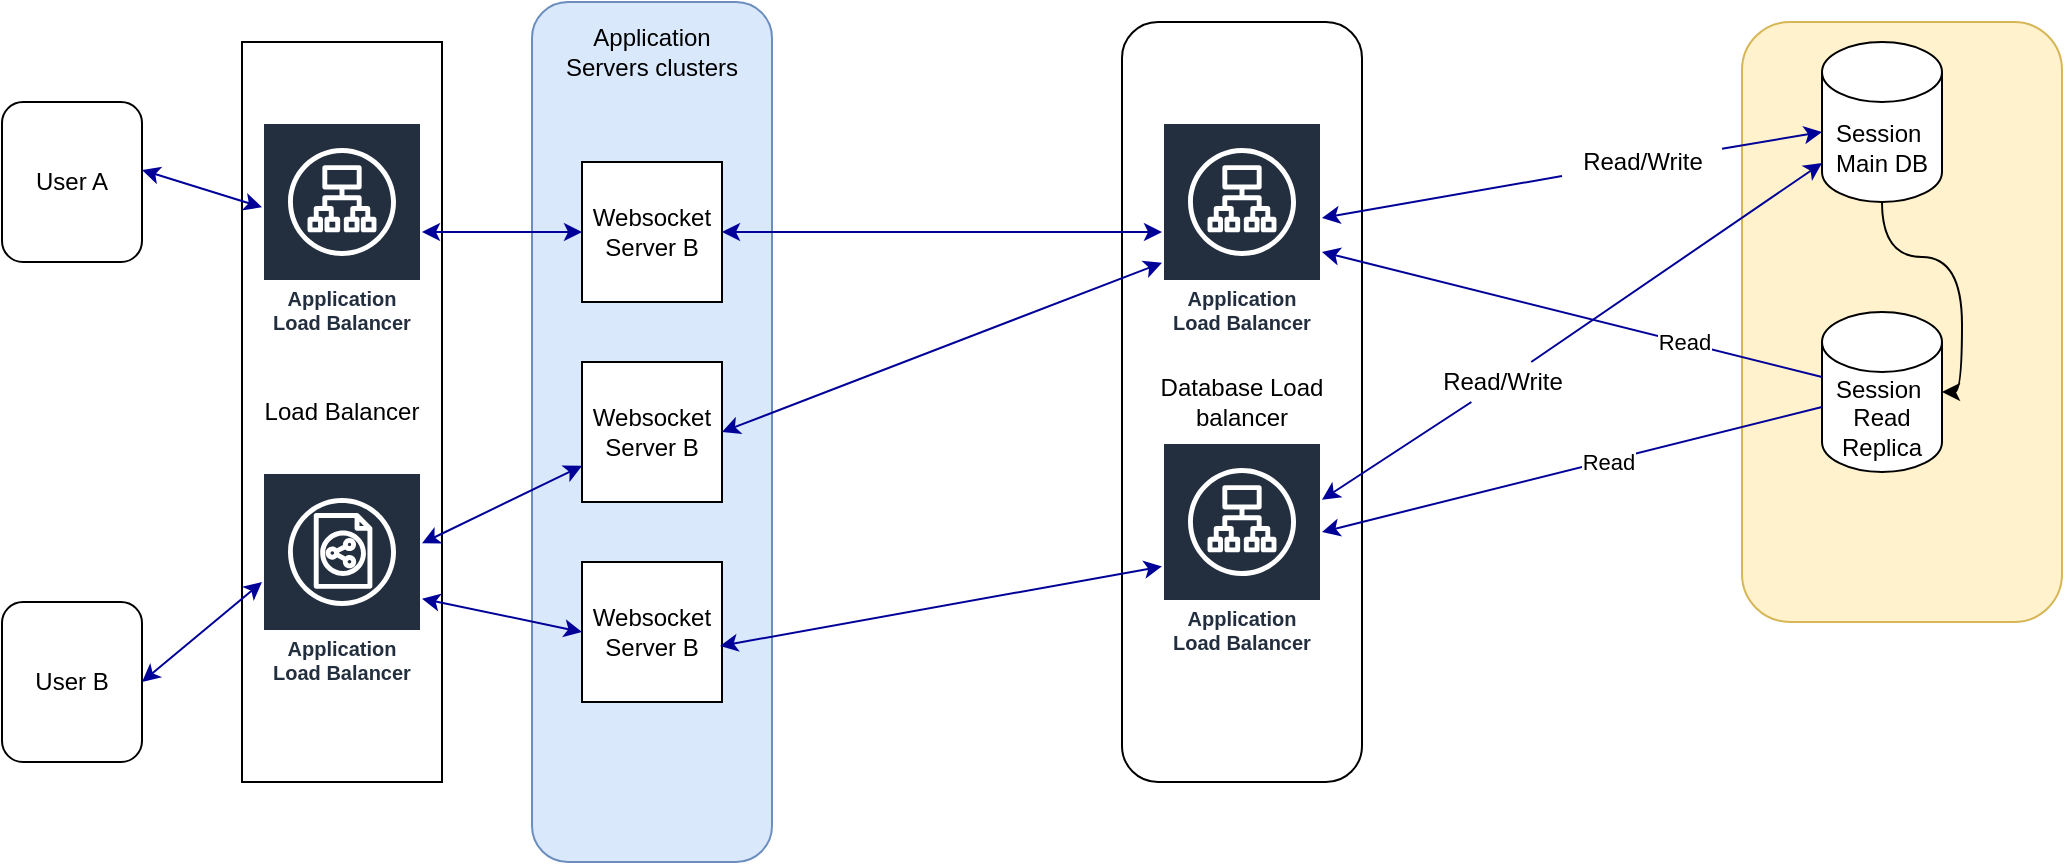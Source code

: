 <mxfile version="16.4.2" type="github">
  <diagram id="itBze-mhIepbw1HWpgS0" name="Page-1">
    <mxGraphModel dx="868" dy="482" grid="1" gridSize="10" guides="1" tooltips="1" connect="1" arrows="1" fold="1" page="1" pageScale="1" pageWidth="1100" pageHeight="850" math="0" shadow="0">
      <root>
        <mxCell id="0" />
        <mxCell id="1" parent="0" />
        <mxCell id="7k4KeU6m7_zBW_G2mmLr-22" value="" style="rounded=1;whiteSpace=wrap;html=1;fillColor=#fff2cc;strokeColor=#d6b656;" vertex="1" parent="1">
          <mxGeometry x="890" y="160" width="160" height="300" as="geometry" />
        </mxCell>
        <mxCell id="7k4KeU6m7_zBW_G2mmLr-18" value="" style="rounded=1;whiteSpace=wrap;html=1;fillColor=#dae8fc;strokeColor=#6c8ebf;" vertex="1" parent="1">
          <mxGeometry x="285" y="150" width="120" height="430" as="geometry" />
        </mxCell>
        <mxCell id="7k4KeU6m7_zBW_G2mmLr-1" value="User A" style="rounded=1;whiteSpace=wrap;html=1;" vertex="1" parent="1">
          <mxGeometry x="20" y="200" width="70" height="80" as="geometry" />
        </mxCell>
        <mxCell id="7k4KeU6m7_zBW_G2mmLr-2" value="User B" style="rounded=1;whiteSpace=wrap;html=1;" vertex="1" parent="1">
          <mxGeometry x="20" y="450" width="70" height="80" as="geometry" />
        </mxCell>
        <mxCell id="7k4KeU6m7_zBW_G2mmLr-4" value="Websocket Server B" style="rounded=0;whiteSpace=wrap;html=1;" vertex="1" parent="1">
          <mxGeometry x="310" y="230" width="70" height="70" as="geometry" />
        </mxCell>
        <mxCell id="7k4KeU6m7_zBW_G2mmLr-5" value="Session&amp;nbsp;&lt;br&gt;Main DB" style="shape=cylinder3;whiteSpace=wrap;html=1;boundedLbl=1;backgroundOutline=1;size=15;" vertex="1" parent="1">
          <mxGeometry x="930" y="170" width="60" height="80" as="geometry" />
        </mxCell>
        <mxCell id="7k4KeU6m7_zBW_G2mmLr-6" value="Websocket Server B" style="rounded=0;whiteSpace=wrap;html=1;" vertex="1" parent="1">
          <mxGeometry x="310" y="330" width="70" height="70" as="geometry" />
        </mxCell>
        <mxCell id="7k4KeU6m7_zBW_G2mmLr-7" value="Websocket Server B" style="rounded=0;whiteSpace=wrap;html=1;" vertex="1" parent="1">
          <mxGeometry x="310" y="430" width="70" height="70" as="geometry" />
        </mxCell>
        <mxCell id="7k4KeU6m7_zBW_G2mmLr-8" value="Load Balancer" style="rounded=0;whiteSpace=wrap;html=1;" vertex="1" parent="1">
          <mxGeometry x="140" y="170" width="100" height="370" as="geometry" />
        </mxCell>
        <mxCell id="7k4KeU6m7_zBW_G2mmLr-17" value="Session&amp;nbsp;&lt;br&gt;Read Replica" style="shape=cylinder3;whiteSpace=wrap;html=1;boundedLbl=1;backgroundOutline=1;size=15;" vertex="1" parent="1">
          <mxGeometry x="930" y="305" width="60" height="80" as="geometry" />
        </mxCell>
        <mxCell id="7k4KeU6m7_zBW_G2mmLr-20" value="Application Servers clusters" style="text;html=1;strokeColor=none;fillColor=none;align=center;verticalAlign=middle;whiteSpace=wrap;rounded=0;" vertex="1" parent="1">
          <mxGeometry x="300" y="160" width="90" height="30" as="geometry" />
        </mxCell>
        <mxCell id="7k4KeU6m7_zBW_G2mmLr-23" style="edgeStyle=orthogonalEdgeStyle;rounded=0;orthogonalLoop=1;jettySize=auto;html=1;exitX=0.5;exitY=1;exitDx=0;exitDy=0;" edge="1" parent="1" source="7k4KeU6m7_zBW_G2mmLr-22" target="7k4KeU6m7_zBW_G2mmLr-22">
          <mxGeometry relative="1" as="geometry" />
        </mxCell>
        <mxCell id="7k4KeU6m7_zBW_G2mmLr-25" value="" style="endArrow=classic;html=1;rounded=0;entryX=1;entryY=0.5;entryDx=0;entryDy=0;entryPerimeter=0;edgeStyle=orthogonalEdgeStyle;curved=1;" edge="1" parent="1" source="7k4KeU6m7_zBW_G2mmLr-5" target="7k4KeU6m7_zBW_G2mmLr-17">
          <mxGeometry width="50" height="50" relative="1" as="geometry">
            <mxPoint x="990" y="265" as="sourcePoint" />
            <mxPoint x="1040" y="215" as="targetPoint" />
          </mxGeometry>
        </mxCell>
        <mxCell id="7k4KeU6m7_zBW_G2mmLr-30" value="Database Load balancer" style="rounded=1;whiteSpace=wrap;html=1;" vertex="1" parent="1">
          <mxGeometry x="580" y="160" width="120" height="380" as="geometry" />
        </mxCell>
        <mxCell id="7k4KeU6m7_zBW_G2mmLr-33" value="Application Load Balancer" style="sketch=0;outlineConnect=0;fontColor=#232F3E;gradientColor=none;strokeColor=#ffffff;fillColor=#232F3E;dashed=0;verticalLabelPosition=middle;verticalAlign=bottom;align=center;html=1;whiteSpace=wrap;fontSize=10;fontStyle=1;spacing=3;shape=mxgraph.aws4.productIcon;prIcon=mxgraph.aws4.application_load_balancer;" vertex="1" parent="1">
          <mxGeometry x="600" y="210" width="80" height="110" as="geometry" />
        </mxCell>
        <mxCell id="7k4KeU6m7_zBW_G2mmLr-34" value="Application Load Balancer" style="sketch=0;outlineConnect=0;fontColor=#232F3E;gradientColor=none;strokeColor=#ffffff;fillColor=#232F3E;dashed=0;verticalLabelPosition=middle;verticalAlign=bottom;align=center;html=1;whiteSpace=wrap;fontSize=10;fontStyle=1;spacing=3;shape=mxgraph.aws4.productIcon;prIcon=mxgraph.aws4.application_load_balancer;" vertex="1" parent="1">
          <mxGeometry x="600" y="370" width="80" height="110" as="geometry" />
        </mxCell>
        <mxCell id="7k4KeU6m7_zBW_G2mmLr-35" value="Application Load Balancer" style="sketch=0;outlineConnect=0;fontColor=#232F3E;gradientColor=none;strokeColor=#ffffff;fillColor=#232F3E;dashed=0;verticalLabelPosition=middle;verticalAlign=bottom;align=center;html=1;whiteSpace=wrap;fontSize=10;fontStyle=1;spacing=3;shape=mxgraph.aws4.productIcon;prIcon=mxgraph.aws4.application_load_balancer;" vertex="1" parent="1">
          <mxGeometry x="150" y="210" width="80" height="110" as="geometry" />
        </mxCell>
        <mxCell id="7k4KeU6m7_zBW_G2mmLr-36" value="Application Load Balancer" style="sketch=0;outlineConnect=0;fontColor=#232F3E;gradientColor=none;strokeColor=#ffffff;fillColor=#232F3E;dashed=0;verticalLabelPosition=middle;verticalAlign=bottom;align=center;html=1;whiteSpace=wrap;fontSize=10;fontStyle=1;spacing=3;shape=mxgraph.aws4.productIcon;prIcon=mxgraph.aws4.classic_load_balancer;" vertex="1" parent="1">
          <mxGeometry x="150" y="385" width="80" height="110" as="geometry" />
        </mxCell>
        <mxCell id="7k4KeU6m7_zBW_G2mmLr-38" value="" style="endArrow=classic;startArrow=classic;html=1;rounded=0;strokeColor=#000099;" edge="1" parent="1" source="7k4KeU6m7_zBW_G2mmLr-4" target="7k4KeU6m7_zBW_G2mmLr-33">
          <mxGeometry width="50" height="50" relative="1" as="geometry">
            <mxPoint x="480" y="320" as="sourcePoint" />
            <mxPoint x="530" y="270" as="targetPoint" />
          </mxGeometry>
        </mxCell>
        <mxCell id="7k4KeU6m7_zBW_G2mmLr-39" value="" style="endArrow=classic;startArrow=classic;html=1;rounded=0;strokeColor=#000099;exitX=1;exitY=0.5;exitDx=0;exitDy=0;" edge="1" parent="1" source="7k4KeU6m7_zBW_G2mmLr-6" target="7k4KeU6m7_zBW_G2mmLr-33">
          <mxGeometry width="50" height="50" relative="1" as="geometry">
            <mxPoint x="460" y="400" as="sourcePoint" />
            <mxPoint x="510" y="350" as="targetPoint" />
          </mxGeometry>
        </mxCell>
        <mxCell id="7k4KeU6m7_zBW_G2mmLr-40" value="" style="endArrow=classic;startArrow=classic;html=1;rounded=0;strokeColor=#000099;exitX=0.986;exitY=0.6;exitDx=0;exitDy=0;exitPerimeter=0;" edge="1" parent="1" source="7k4KeU6m7_zBW_G2mmLr-7" target="7k4KeU6m7_zBW_G2mmLr-34">
          <mxGeometry width="50" height="50" relative="1" as="geometry">
            <mxPoint x="450" y="480" as="sourcePoint" />
            <mxPoint x="500" y="430" as="targetPoint" />
          </mxGeometry>
        </mxCell>
        <mxCell id="7k4KeU6m7_zBW_G2mmLr-42" value="" style="endArrow=classic;startArrow=none;html=1;rounded=0;strokeColor=#000099;" edge="1" parent="1" source="7k4KeU6m7_zBW_G2mmLr-44" target="7k4KeU6m7_zBW_G2mmLr-5">
          <mxGeometry width="50" height="50" relative="1" as="geometry">
            <mxPoint x="770" y="270" as="sourcePoint" />
            <mxPoint x="820" y="220" as="targetPoint" />
          </mxGeometry>
        </mxCell>
        <mxCell id="7k4KeU6m7_zBW_G2mmLr-45" value="" style="endArrow=classic;startArrow=none;html=1;rounded=0;strokeColor=#000099;" edge="1" parent="1" source="7k4KeU6m7_zBW_G2mmLr-46" target="7k4KeU6m7_zBW_G2mmLr-5">
          <mxGeometry width="50" height="50" relative="1" as="geometry">
            <mxPoint x="720" y="410" as="sourcePoint" />
            <mxPoint x="770" y="360" as="targetPoint" />
          </mxGeometry>
        </mxCell>
        <mxCell id="7k4KeU6m7_zBW_G2mmLr-46" value="Read/Write" style="text;html=1;align=center;verticalAlign=middle;resizable=0;points=[];autosize=1;strokeColor=none;fillColor=none;" vertex="1" parent="1">
          <mxGeometry x="730" y="330" width="80" height="20" as="geometry" />
        </mxCell>
        <mxCell id="7k4KeU6m7_zBW_G2mmLr-47" value="" style="endArrow=none;startArrow=classic;html=1;rounded=0;strokeColor=#000099;" edge="1" parent="1" source="7k4KeU6m7_zBW_G2mmLr-34" target="7k4KeU6m7_zBW_G2mmLr-46">
          <mxGeometry width="50" height="50" relative="1" as="geometry">
            <mxPoint x="680" y="398.125" as="sourcePoint" />
            <mxPoint x="930" y="230.156" as="targetPoint" />
          </mxGeometry>
        </mxCell>
        <mxCell id="7k4KeU6m7_zBW_G2mmLr-44" value="Read/Write" style="text;html=1;align=center;verticalAlign=middle;resizable=0;points=[];autosize=1;strokeColor=none;fillColor=none;" vertex="1" parent="1">
          <mxGeometry x="800" y="220" width="80" height="20" as="geometry" />
        </mxCell>
        <mxCell id="7k4KeU6m7_zBW_G2mmLr-48" value="" style="endArrow=none;startArrow=classic;html=1;rounded=0;strokeColor=#000099;" edge="1" parent="1" source="7k4KeU6m7_zBW_G2mmLr-33" target="7k4KeU6m7_zBW_G2mmLr-44">
          <mxGeometry width="50" height="50" relative="1" as="geometry">
            <mxPoint x="680" y="258.125" as="sourcePoint" />
            <mxPoint x="930" y="215.156" as="targetPoint" />
          </mxGeometry>
        </mxCell>
        <mxCell id="7k4KeU6m7_zBW_G2mmLr-49" value="" style="endArrow=classic;html=1;rounded=0;strokeColor=#000099;" edge="1" parent="1" source="7k4KeU6m7_zBW_G2mmLr-17" target="7k4KeU6m7_zBW_G2mmLr-33">
          <mxGeometry width="50" height="50" relative="1" as="geometry">
            <mxPoint x="780" y="450" as="sourcePoint" />
            <mxPoint x="830" y="400" as="targetPoint" />
          </mxGeometry>
        </mxCell>
        <mxCell id="7k4KeU6m7_zBW_G2mmLr-50" value="Read" style="edgeLabel;html=1;align=center;verticalAlign=middle;resizable=0;points=[];" vertex="1" connectable="0" parent="7k4KeU6m7_zBW_G2mmLr-49">
          <mxGeometry x="-0.273" y="4" relative="1" as="geometry">
            <mxPoint x="22" y="1" as="offset" />
          </mxGeometry>
        </mxCell>
        <mxCell id="7k4KeU6m7_zBW_G2mmLr-51" value="" style="endArrow=classic;html=1;rounded=0;strokeColor=#000099;" edge="1" parent="1" source="7k4KeU6m7_zBW_G2mmLr-17" target="7k4KeU6m7_zBW_G2mmLr-34">
          <mxGeometry width="50" height="50" relative="1" as="geometry">
            <mxPoint x="770" y="450" as="sourcePoint" />
            <mxPoint x="820" y="400" as="targetPoint" />
          </mxGeometry>
        </mxCell>
        <mxCell id="7k4KeU6m7_zBW_G2mmLr-52" value="Read" style="edgeLabel;html=1;align=center;verticalAlign=middle;resizable=0;points=[];" vertex="1" connectable="0" parent="7k4KeU6m7_zBW_G2mmLr-51">
          <mxGeometry x="-0.137" relative="1" as="geometry">
            <mxPoint as="offset" />
          </mxGeometry>
        </mxCell>
        <mxCell id="7k4KeU6m7_zBW_G2mmLr-54" value="" style="endArrow=classic;startArrow=classic;html=1;rounded=0;strokeColor=#000099;exitX=1;exitY=0.425;exitDx=0;exitDy=0;exitPerimeter=0;" edge="1" parent="1" source="7k4KeU6m7_zBW_G2mmLr-1" target="7k4KeU6m7_zBW_G2mmLr-35">
          <mxGeometry width="50" height="50" relative="1" as="geometry">
            <mxPoint x="90" y="330" as="sourcePoint" />
            <mxPoint x="140" y="280" as="targetPoint" />
          </mxGeometry>
        </mxCell>
        <mxCell id="7k4KeU6m7_zBW_G2mmLr-55" value="" style="endArrow=classic;startArrow=classic;html=1;rounded=0;strokeColor=#000099;entryX=0;entryY=0.5;entryDx=0;entryDy=0;entryPerimeter=0;exitX=1;exitY=0.5;exitDx=0;exitDy=0;" edge="1" parent="1" source="7k4KeU6m7_zBW_G2mmLr-2" target="7k4KeU6m7_zBW_G2mmLr-36">
          <mxGeometry width="50" height="50" relative="1" as="geometry">
            <mxPoint x="60" y="400" as="sourcePoint" />
            <mxPoint x="110" y="350" as="targetPoint" />
          </mxGeometry>
        </mxCell>
        <mxCell id="7k4KeU6m7_zBW_G2mmLr-56" value="" style="endArrow=classic;startArrow=classic;html=1;rounded=0;strokeColor=#000099;entryX=0;entryY=0.5;entryDx=0;entryDy=0;" edge="1" parent="1" source="7k4KeU6m7_zBW_G2mmLr-35" target="7k4KeU6m7_zBW_G2mmLr-4">
          <mxGeometry width="50" height="50" relative="1" as="geometry">
            <mxPoint x="250" y="360" as="sourcePoint" />
            <mxPoint x="300" y="310" as="targetPoint" />
          </mxGeometry>
        </mxCell>
        <mxCell id="7k4KeU6m7_zBW_G2mmLr-57" value="" style="endArrow=classic;startArrow=classic;html=1;rounded=0;strokeColor=#000099;" edge="1" parent="1" source="7k4KeU6m7_zBW_G2mmLr-36" target="7k4KeU6m7_zBW_G2mmLr-6">
          <mxGeometry width="50" height="50" relative="1" as="geometry">
            <mxPoint x="240" y="510" as="sourcePoint" />
            <mxPoint x="290" y="460" as="targetPoint" />
          </mxGeometry>
        </mxCell>
        <mxCell id="7k4KeU6m7_zBW_G2mmLr-58" value="" style="endArrow=classic;startArrow=classic;html=1;rounded=0;strokeColor=#000099;entryX=0;entryY=0.5;entryDx=0;entryDy=0;" edge="1" parent="1" source="7k4KeU6m7_zBW_G2mmLr-36" target="7k4KeU6m7_zBW_G2mmLr-7">
          <mxGeometry width="50" height="50" relative="1" as="geometry">
            <mxPoint x="250" y="510" as="sourcePoint" />
            <mxPoint x="300" y="460" as="targetPoint" />
          </mxGeometry>
        </mxCell>
      </root>
    </mxGraphModel>
  </diagram>
</mxfile>
